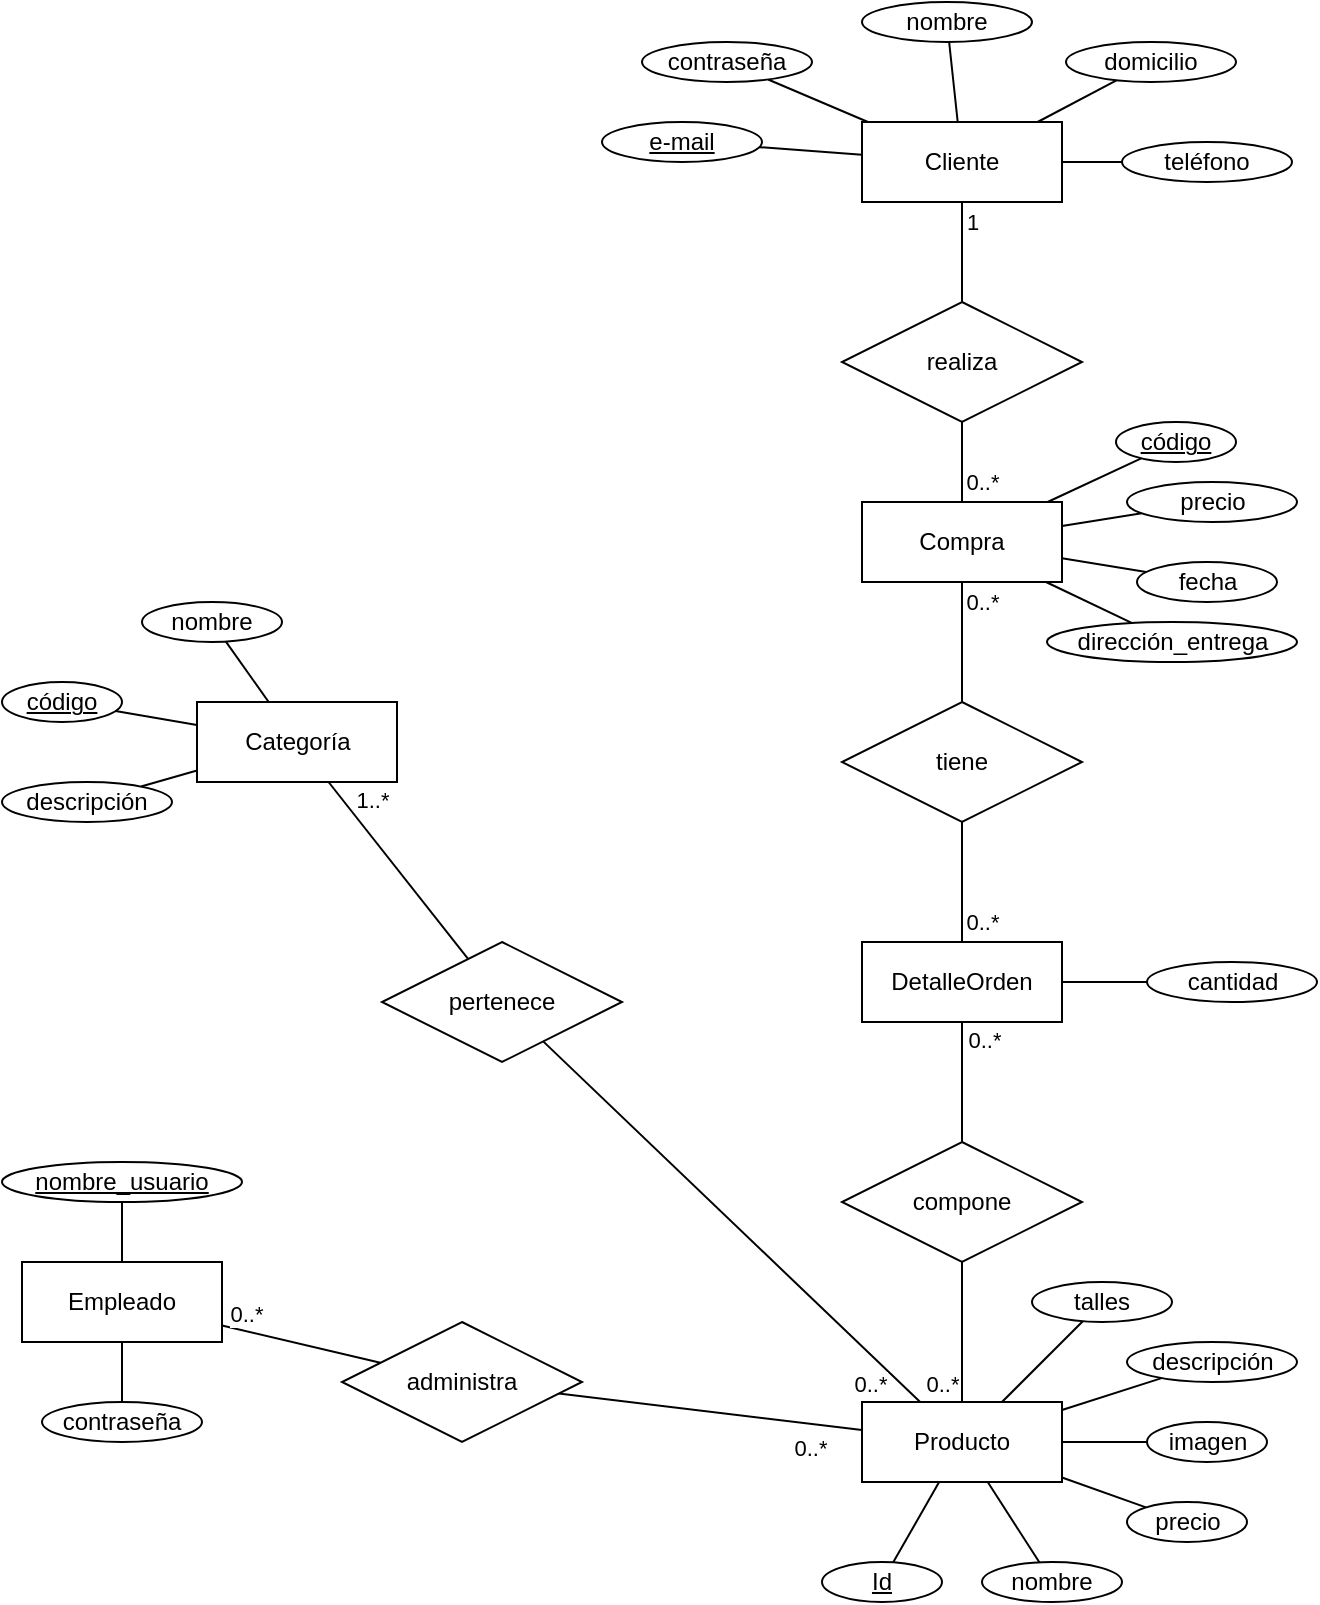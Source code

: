 <mxfile version="20.8.16" type="device"><diagram name="Página-1" id="z3A5JaBO9rYCEGJh1Tl1"><mxGraphModel dx="880" dy="1370" grid="1" gridSize="10" guides="1" tooltips="1" connect="1" arrows="1" fold="1" page="1" pageScale="1" pageWidth="1169" pageHeight="827" math="0" shadow="0"><root><mxCell id="0"/><mxCell id="1" parent="0"/><mxCell id="1HwWXAAX1jbUiVerOmUt-3" style="rounded=0;orthogonalLoop=1;jettySize=auto;html=1;endArrow=none;endFill=0;" parent="1" source="1HwWXAAX1jbUiVerOmUt-1" target="1HwWXAAX1jbUiVerOmUt-2" edge="1"><mxGeometry relative="1" as="geometry"/></mxCell><mxCell id="1HwWXAAX1jbUiVerOmUt-5" style="edgeStyle=none;rounded=0;orthogonalLoop=1;jettySize=auto;html=1;endArrow=none;endFill=0;" parent="1" source="1HwWXAAX1jbUiVerOmUt-1" target="1HwWXAAX1jbUiVerOmUt-4" edge="1"><mxGeometry relative="1" as="geometry"/></mxCell><mxCell id="1HwWXAAX1jbUiVerOmUt-7" style="edgeStyle=none;rounded=0;orthogonalLoop=1;jettySize=auto;html=1;endArrow=none;endFill=0;" parent="1" source="1HwWXAAX1jbUiVerOmUt-1" target="1HwWXAAX1jbUiVerOmUt-6" edge="1"><mxGeometry relative="1" as="geometry"/></mxCell><mxCell id="1HwWXAAX1jbUiVerOmUt-9" style="edgeStyle=none;rounded=0;orthogonalLoop=1;jettySize=auto;html=1;endArrow=none;endFill=0;" parent="1" source="1HwWXAAX1jbUiVerOmUt-1" target="1HwWXAAX1jbUiVerOmUt-8" edge="1"><mxGeometry relative="1" as="geometry"><mxPoint x="590" y="286.207" as="sourcePoint"/></mxGeometry></mxCell><mxCell id="1HwWXAAX1jbUiVerOmUt-11" style="edgeStyle=none;rounded=0;orthogonalLoop=1;jettySize=auto;html=1;endArrow=none;endFill=0;" parent="1" source="1HwWXAAX1jbUiVerOmUt-1" target="1HwWXAAX1jbUiVerOmUt-10" edge="1"><mxGeometry relative="1" as="geometry"><mxPoint x="590" y="300" as="sourcePoint"/></mxGeometry></mxCell><mxCell id="ZOINJwbiHAFRs6BYiB_9-16" style="edgeStyle=none;rounded=0;orthogonalLoop=1;jettySize=auto;html=1;endArrow=none;endFill=0;" parent="1" source="1HwWXAAX1jbUiVerOmUt-1" target="ZOINJwbiHAFRs6BYiB_9-15" edge="1"><mxGeometry relative="1" as="geometry"/></mxCell><mxCell id="1HwWXAAX1jbUiVerOmUt-1" value="Producto" style="whiteSpace=wrap;html=1;align=center;" parent="1" vertex="1"><mxGeometry x="440" y="240" width="100" height="40" as="geometry"/></mxCell><mxCell id="1HwWXAAX1jbUiVerOmUt-2" value="Id" style="ellipse;whiteSpace=wrap;html=1;align=center;fontStyle=4" parent="1" vertex="1"><mxGeometry x="420" y="320" width="60" height="20" as="geometry"/></mxCell><mxCell id="1HwWXAAX1jbUiVerOmUt-4" value="nombre" style="ellipse;whiteSpace=wrap;html=1;align=center;" parent="1" vertex="1"><mxGeometry x="500" y="320" width="70" height="20" as="geometry"/></mxCell><mxCell id="1HwWXAAX1jbUiVerOmUt-6" value="descripción" style="ellipse;whiteSpace=wrap;html=1;align=center;" parent="1" vertex="1"><mxGeometry x="572.5" y="210" width="85" height="20" as="geometry"/></mxCell><mxCell id="1HwWXAAX1jbUiVerOmUt-8" value="imagen" style="ellipse;whiteSpace=wrap;html=1;align=center;" parent="1" vertex="1"><mxGeometry x="582.5" y="250" width="60" height="20" as="geometry"/></mxCell><mxCell id="1HwWXAAX1jbUiVerOmUt-10" value="precio" style="ellipse;whiteSpace=wrap;html=1;align=center;" parent="1" vertex="1"><mxGeometry x="572.5" y="290" width="60" height="20" as="geometry"/></mxCell><mxCell id="1HwWXAAX1jbUiVerOmUt-40" style="edgeStyle=none;rounded=0;orthogonalLoop=1;jettySize=auto;html=1;endArrow=none;endFill=0;" parent="1" source="1HwWXAAX1jbUiVerOmUt-14" target="1HwWXAAX1jbUiVerOmUt-39" edge="1"><mxGeometry relative="1" as="geometry"/></mxCell><mxCell id="ZOINJwbiHAFRs6BYiB_9-3" style="rounded=0;orthogonalLoop=1;jettySize=auto;html=1;endArrow=none;endFill=0;" parent="1" source="1HwWXAAX1jbUiVerOmUt-14" target="ZOINJwbiHAFRs6BYiB_9-1" edge="1"><mxGeometry relative="1" as="geometry"/></mxCell><mxCell id="ZOINJwbiHAFRs6BYiB_9-4" style="edgeStyle=none;rounded=0;orthogonalLoop=1;jettySize=auto;html=1;endArrow=none;endFill=0;" parent="1" source="1HwWXAAX1jbUiVerOmUt-14" target="ZOINJwbiHAFRs6BYiB_9-2" edge="1"><mxGeometry relative="1" as="geometry"/></mxCell><mxCell id="1HwWXAAX1jbUiVerOmUt-14" value="Compra" style="whiteSpace=wrap;html=1;align=center;" parent="1" vertex="1"><mxGeometry x="440" y="-210" width="100" height="40" as="geometry"/></mxCell><mxCell id="1HwWXAAX1jbUiVerOmUt-16" style="edgeStyle=none;rounded=0;orthogonalLoop=1;jettySize=auto;html=1;endArrow=none;endFill=0;" parent="1" source="wb3ZQc2XkOf93rfrg2Ss-5" target="1HwWXAAX1jbUiVerOmUt-14" edge="1"><mxGeometry relative="1" as="geometry"><mxPoint x="490" y="-110" as="sourcePoint"/></mxGeometry></mxCell><mxCell id="1HwWXAAX1jbUiVerOmUt-18" value="0..*" style="edgeLabel;html=1;align=center;verticalAlign=middle;resizable=0;points=[];" parent="1HwWXAAX1jbUiVerOmUt-16" vertex="1" connectable="0"><mxGeometry x="0.683" relative="1" as="geometry"><mxPoint x="10" as="offset"/></mxGeometry></mxCell><mxCell id="1HwWXAAX1jbUiVerOmUt-17" style="edgeStyle=none;rounded=0;orthogonalLoop=1;jettySize=auto;html=1;endArrow=none;endFill=0;" parent="1" source="1HwWXAAX1jbUiVerOmUt-15" target="1HwWXAAX1jbUiVerOmUt-1" edge="1"><mxGeometry relative="1" as="geometry"/></mxCell><mxCell id="1HwWXAAX1jbUiVerOmUt-20" value="0..*" style="edgeLabel;html=1;align=center;verticalAlign=middle;resizable=0;points=[];" parent="1HwWXAAX1jbUiVerOmUt-17" vertex="1" connectable="0"><mxGeometry x="0.581" relative="1" as="geometry"><mxPoint x="-10" y="5" as="offset"/></mxGeometry></mxCell><mxCell id="wb3ZQc2XkOf93rfrg2Ss-4" style="rounded=0;orthogonalLoop=1;jettySize=auto;html=1;endArrow=none;endFill=0;" edge="1" parent="1" source="1HwWXAAX1jbUiVerOmUt-15" target="wb3ZQc2XkOf93rfrg2Ss-1"><mxGeometry relative="1" as="geometry"/></mxCell><mxCell id="wb3ZQc2XkOf93rfrg2Ss-7" value="0..*" style="edgeLabel;html=1;align=center;verticalAlign=middle;resizable=0;points=[];" vertex="1" connectable="0" parent="wb3ZQc2XkOf93rfrg2Ss-4"><mxGeometry x="0.671" y="-1" relative="1" as="geometry"><mxPoint x="10" y="-1" as="offset"/></mxGeometry></mxCell><mxCell id="1HwWXAAX1jbUiVerOmUt-15" value="compone" style="shape=rhombus;perimeter=rhombusPerimeter;whiteSpace=wrap;html=1;align=center;" parent="1" vertex="1"><mxGeometry x="430" y="110" width="120" height="60" as="geometry"/></mxCell><mxCell id="1HwWXAAX1jbUiVerOmUt-22" style="edgeStyle=none;rounded=0;orthogonalLoop=1;jettySize=auto;html=1;endArrow=none;endFill=0;" parent="1" source="1HwWXAAX1jbUiVerOmUt-21" target="1HwWXAAX1jbUiVerOmUt-14" edge="1"><mxGeometry relative="1" as="geometry"/></mxCell><mxCell id="1HwWXAAX1jbUiVerOmUt-21" value="código" style="ellipse;whiteSpace=wrap;html=1;align=center;fontStyle=4" parent="1" vertex="1"><mxGeometry x="567" y="-250" width="60" height="20" as="geometry"/></mxCell><mxCell id="1HwWXAAX1jbUiVerOmUt-34" style="edgeStyle=none;rounded=0;orthogonalLoop=1;jettySize=auto;html=1;endArrow=none;endFill=0;" parent="1" source="1HwWXAAX1jbUiVerOmUt-23" target="1HwWXAAX1jbUiVerOmUt-33" edge="1"><mxGeometry relative="1" as="geometry"/></mxCell><mxCell id="1HwWXAAX1jbUiVerOmUt-36" style="edgeStyle=none;rounded=0;orthogonalLoop=1;jettySize=auto;html=1;endArrow=none;endFill=0;" parent="1" source="1HwWXAAX1jbUiVerOmUt-23" target="1HwWXAAX1jbUiVerOmUt-35" edge="1"><mxGeometry relative="1" as="geometry"/></mxCell><mxCell id="1HwWXAAX1jbUiVerOmUt-38" style="edgeStyle=none;rounded=0;orthogonalLoop=1;jettySize=auto;html=1;endArrow=none;endFill=0;" parent="1" source="1HwWXAAX1jbUiVerOmUt-23" target="1HwWXAAX1jbUiVerOmUt-37" edge="1"><mxGeometry relative="1" as="geometry"/></mxCell><mxCell id="1HwWXAAX1jbUiVerOmUt-42" style="edgeStyle=none;rounded=0;orthogonalLoop=1;jettySize=auto;html=1;endArrow=none;endFill=0;" parent="1" source="1HwWXAAX1jbUiVerOmUt-23" target="1HwWXAAX1jbUiVerOmUt-41" edge="1"><mxGeometry relative="1" as="geometry"/></mxCell><mxCell id="1HwWXAAX1jbUiVerOmUt-23" value="Cliente" style="whiteSpace=wrap;html=1;align=center;" parent="1" vertex="1"><mxGeometry x="440" y="-400" width="100" height="40" as="geometry"/></mxCell><mxCell id="1HwWXAAX1jbUiVerOmUt-25" style="edgeStyle=none;rounded=0;orthogonalLoop=1;jettySize=auto;html=1;endArrow=none;endFill=0;" parent="1" source="1HwWXAAX1jbUiVerOmUt-24" target="1HwWXAAX1jbUiVerOmUt-14" edge="1"><mxGeometry relative="1" as="geometry"/></mxCell><mxCell id="1HwWXAAX1jbUiVerOmUt-27" value="0..*" style="edgeLabel;html=1;align=center;verticalAlign=middle;resizable=0;points=[];" parent="1HwWXAAX1jbUiVerOmUt-25" vertex="1" connectable="0"><mxGeometry x="0.753" y="1" relative="1" as="geometry"><mxPoint x="9" y="-5" as="offset"/></mxGeometry></mxCell><mxCell id="1HwWXAAX1jbUiVerOmUt-26" style="edgeStyle=none;rounded=0;orthogonalLoop=1;jettySize=auto;html=1;endArrow=none;endFill=0;" parent="1" source="1HwWXAAX1jbUiVerOmUt-24" target="1HwWXAAX1jbUiVerOmUt-23" edge="1"><mxGeometry relative="1" as="geometry"/></mxCell><mxCell id="1HwWXAAX1jbUiVerOmUt-28" value="1" style="edgeLabel;html=1;align=center;verticalAlign=middle;resizable=0;points=[];" parent="1HwWXAAX1jbUiVerOmUt-26" vertex="1" connectable="0"><mxGeometry x="0.342" y="-4" relative="1" as="geometry"><mxPoint x="1" y="-7" as="offset"/></mxGeometry></mxCell><mxCell id="1HwWXAAX1jbUiVerOmUt-24" value="realiza" style="shape=rhombus;perimeter=rhombusPerimeter;whiteSpace=wrap;html=1;align=center;" parent="1" vertex="1"><mxGeometry x="430" y="-310" width="120" height="60" as="geometry"/></mxCell><mxCell id="1HwWXAAX1jbUiVerOmUt-32" style="edgeStyle=none;rounded=0;orthogonalLoop=1;jettySize=auto;html=1;endArrow=none;endFill=0;" parent="1" source="1HwWXAAX1jbUiVerOmUt-31" target="1HwWXAAX1jbUiVerOmUt-23" edge="1"><mxGeometry relative="1" as="geometry"/></mxCell><mxCell id="1HwWXAAX1jbUiVerOmUt-31" value="e-mail" style="ellipse;whiteSpace=wrap;html=1;align=center;fontStyle=4" parent="1" vertex="1"><mxGeometry x="310" y="-400" width="80" height="20" as="geometry"/></mxCell><mxCell id="1HwWXAAX1jbUiVerOmUt-33" value="contraseña" style="ellipse;whiteSpace=wrap;html=1;align=center;fontStyle=0" parent="1" vertex="1"><mxGeometry x="330" y="-440" width="85" height="20" as="geometry"/></mxCell><mxCell id="1HwWXAAX1jbUiVerOmUt-35" value="nombre" style="ellipse;whiteSpace=wrap;html=1;align=center;fontStyle=0" parent="1" vertex="1"><mxGeometry x="440" y="-460" width="85" height="20" as="geometry"/></mxCell><mxCell id="1HwWXAAX1jbUiVerOmUt-37" value="domicilio" style="ellipse;whiteSpace=wrap;html=1;align=center;fontStyle=0" parent="1" vertex="1"><mxGeometry x="542" y="-440" width="85" height="20" as="geometry"/></mxCell><mxCell id="1HwWXAAX1jbUiVerOmUt-39" value="dirección_entrega" style="ellipse;whiteSpace=wrap;html=1;align=center;fontStyle=0" parent="1" vertex="1"><mxGeometry x="532.5" y="-150" width="125" height="20" as="geometry"/></mxCell><mxCell id="1HwWXAAX1jbUiVerOmUt-41" value="teléfono" style="ellipse;whiteSpace=wrap;html=1;align=center;fontStyle=0" parent="1" vertex="1"><mxGeometry x="570" y="-390" width="85" height="20" as="geometry"/></mxCell><mxCell id="1HwWXAAX1jbUiVerOmUt-50" style="edgeStyle=none;rounded=0;orthogonalLoop=1;jettySize=auto;html=1;endArrow=none;endFill=0;" parent="1" source="1HwWXAAX1jbUiVerOmUt-43" target="1HwWXAAX1jbUiVerOmUt-49" edge="1"><mxGeometry relative="1" as="geometry"/></mxCell><mxCell id="1HwWXAAX1jbUiVerOmUt-52" style="edgeStyle=none;rounded=0;orthogonalLoop=1;jettySize=auto;html=1;endArrow=none;endFill=0;" parent="1" source="1HwWXAAX1jbUiVerOmUt-43" target="1HwWXAAX1jbUiVerOmUt-51" edge="1"><mxGeometry relative="1" as="geometry"/></mxCell><mxCell id="1HwWXAAX1jbUiVerOmUt-43" value="Empleado" style="whiteSpace=wrap;html=1;align=center;" parent="1" vertex="1"><mxGeometry x="20" y="170" width="100" height="40" as="geometry"/></mxCell><mxCell id="1HwWXAAX1jbUiVerOmUt-45" style="edgeStyle=none;rounded=0;orthogonalLoop=1;jettySize=auto;html=1;endArrow=none;endFill=0;" parent="1" source="1HwWXAAX1jbUiVerOmUt-44" target="1HwWXAAX1jbUiVerOmUt-1" edge="1"><mxGeometry relative="1" as="geometry"/></mxCell><mxCell id="1HwWXAAX1jbUiVerOmUt-47" value="0..*" style="edgeLabel;html=1;align=center;verticalAlign=middle;resizable=0;points=[];" parent="1HwWXAAX1jbUiVerOmUt-45" vertex="1" connectable="0"><mxGeometry x="0.632" y="1" relative="1" as="geometry"><mxPoint x="2" y="13" as="offset"/></mxGeometry></mxCell><mxCell id="1HwWXAAX1jbUiVerOmUt-46" style="edgeStyle=none;rounded=0;orthogonalLoop=1;jettySize=auto;html=1;endArrow=none;endFill=0;" parent="1" source="1HwWXAAX1jbUiVerOmUt-44" target="1HwWXAAX1jbUiVerOmUt-43" edge="1"><mxGeometry relative="1" as="geometry"/></mxCell><mxCell id="1HwWXAAX1jbUiVerOmUt-48" value="0..*" style="edgeLabel;html=1;align=center;verticalAlign=middle;resizable=0;points=[];" parent="1HwWXAAX1jbUiVerOmUt-46" vertex="1" connectable="0"><mxGeometry x="0.411" y="-2" relative="1" as="geometry"><mxPoint x="-12" y="-10" as="offset"/></mxGeometry></mxCell><mxCell id="1HwWXAAX1jbUiVerOmUt-44" value="administra" style="shape=rhombus;perimeter=rhombusPerimeter;whiteSpace=wrap;html=1;align=center;" parent="1" vertex="1"><mxGeometry x="180" y="200" width="120" height="60" as="geometry"/></mxCell><mxCell id="1HwWXAAX1jbUiVerOmUt-49" value="nombre_usuario" style="ellipse;whiteSpace=wrap;html=1;align=center;fontStyle=4" parent="1" vertex="1"><mxGeometry x="10" y="120" width="120" height="20" as="geometry"/></mxCell><mxCell id="1HwWXAAX1jbUiVerOmUt-51" value="contraseña" style="ellipse;whiteSpace=wrap;html=1;align=center;fontStyle=0" parent="1" vertex="1"><mxGeometry x="30" y="240" width="80" height="20" as="geometry"/></mxCell><mxCell id="ZOINJwbiHAFRs6BYiB_9-1" value="precio" style="ellipse;whiteSpace=wrap;html=1;align=center;fontStyle=0" parent="1" vertex="1"><mxGeometry x="572.5" y="-220" width="85" height="20" as="geometry"/></mxCell><mxCell id="ZOINJwbiHAFRs6BYiB_9-2" value="fecha" style="ellipse;whiteSpace=wrap;html=1;align=center;fontStyle=0" parent="1" vertex="1"><mxGeometry x="577.5" y="-180" width="70" height="20" as="geometry"/></mxCell><mxCell id="ZOINJwbiHAFRs6BYiB_9-10" style="edgeStyle=none;rounded=0;orthogonalLoop=1;jettySize=auto;html=1;endArrow=none;endFill=0;" parent="1" source="ZOINJwbiHAFRs6BYiB_9-5" target="ZOINJwbiHAFRs6BYiB_9-9" edge="1"><mxGeometry relative="1" as="geometry"/></mxCell><mxCell id="ZOINJwbiHAFRs6BYiB_9-12" style="edgeStyle=none;rounded=0;orthogonalLoop=1;jettySize=auto;html=1;endArrow=none;endFill=0;" parent="1" source="ZOINJwbiHAFRs6BYiB_9-5" target="ZOINJwbiHAFRs6BYiB_9-11" edge="1"><mxGeometry relative="1" as="geometry"/></mxCell><mxCell id="ZOINJwbiHAFRs6BYiB_9-14" style="edgeStyle=none;rounded=0;orthogonalLoop=1;jettySize=auto;html=1;endArrow=none;endFill=0;" parent="1" source="ZOINJwbiHAFRs6BYiB_9-5" target="ZOINJwbiHAFRs6BYiB_9-13" edge="1"><mxGeometry relative="1" as="geometry"/></mxCell><mxCell id="ZOINJwbiHAFRs6BYiB_9-5" value="Categoría" style="whiteSpace=wrap;html=1;align=center;" parent="1" vertex="1"><mxGeometry x="107.5" y="-110" width="100" height="40" as="geometry"/></mxCell><mxCell id="ZOINJwbiHAFRs6BYiB_9-7" style="edgeStyle=none;rounded=0;orthogonalLoop=1;jettySize=auto;html=1;endArrow=none;endFill=0;" parent="1" source="ZOINJwbiHAFRs6BYiB_9-6" target="ZOINJwbiHAFRs6BYiB_9-5" edge="1"><mxGeometry relative="1" as="geometry"/></mxCell><mxCell id="ZOINJwbiHAFRs6BYiB_9-18" value="1..*" style="edgeLabel;html=1;align=center;verticalAlign=middle;resizable=0;points=[];" parent="ZOINJwbiHAFRs6BYiB_9-7" vertex="1" connectable="0"><mxGeometry x="0.74" y="-4" relative="1" as="geometry"><mxPoint x="9" as="offset"/></mxGeometry></mxCell><mxCell id="ZOINJwbiHAFRs6BYiB_9-8" style="edgeStyle=none;rounded=0;orthogonalLoop=1;jettySize=auto;html=1;endArrow=none;endFill=0;" parent="1" source="ZOINJwbiHAFRs6BYiB_9-6" target="1HwWXAAX1jbUiVerOmUt-1" edge="1"><mxGeometry relative="1" as="geometry"/></mxCell><mxCell id="ZOINJwbiHAFRs6BYiB_9-19" value="0..*" style="edgeLabel;html=1;align=center;verticalAlign=middle;resizable=0;points=[];" parent="ZOINJwbiHAFRs6BYiB_9-8" vertex="1" connectable="0"><mxGeometry x="0.88" y="-2" relative="1" as="geometry"><mxPoint x="-13" as="offset"/></mxGeometry></mxCell><mxCell id="ZOINJwbiHAFRs6BYiB_9-6" value="pertenece" style="shape=rhombus;perimeter=rhombusPerimeter;whiteSpace=wrap;html=1;align=center;" parent="1" vertex="1"><mxGeometry x="200" y="10" width="120" height="60" as="geometry"/></mxCell><mxCell id="ZOINJwbiHAFRs6BYiB_9-9" value="código" style="ellipse;whiteSpace=wrap;html=1;align=center;fontStyle=4" parent="1" vertex="1"><mxGeometry x="10" y="-120" width="60" height="20" as="geometry"/></mxCell><mxCell id="ZOINJwbiHAFRs6BYiB_9-11" value="nombre" style="ellipse;whiteSpace=wrap;html=1;align=center;" parent="1" vertex="1"><mxGeometry x="80" y="-160" width="70" height="20" as="geometry"/></mxCell><mxCell id="ZOINJwbiHAFRs6BYiB_9-13" value="descripción" style="ellipse;whiteSpace=wrap;html=1;align=center;" parent="1" vertex="1"><mxGeometry x="10" y="-70" width="85" height="20" as="geometry"/></mxCell><mxCell id="ZOINJwbiHAFRs6BYiB_9-15" value="talles" style="ellipse;whiteSpace=wrap;html=1;align=center;" parent="1" vertex="1"><mxGeometry x="525" y="180" width="70" height="20" as="geometry"/></mxCell><mxCell id="wb3ZQc2XkOf93rfrg2Ss-3" style="rounded=0;orthogonalLoop=1;jettySize=auto;html=1;endArrow=none;endFill=0;" edge="1" parent="1" source="wb3ZQc2XkOf93rfrg2Ss-1" target="wb3ZQc2XkOf93rfrg2Ss-2"><mxGeometry relative="1" as="geometry"/></mxCell><mxCell id="wb3ZQc2XkOf93rfrg2Ss-6" style="rounded=0;orthogonalLoop=1;jettySize=auto;html=1;endArrow=none;endFill=0;" edge="1" parent="1" source="wb3ZQc2XkOf93rfrg2Ss-1" target="wb3ZQc2XkOf93rfrg2Ss-5"><mxGeometry relative="1" as="geometry"/></mxCell><mxCell id="wb3ZQc2XkOf93rfrg2Ss-8" value="0..*" style="edgeLabel;html=1;align=center;verticalAlign=middle;resizable=0;points=[];" vertex="1" connectable="0" parent="wb3ZQc2XkOf93rfrg2Ss-6"><mxGeometry x="-0.358" y="-2" relative="1" as="geometry"><mxPoint x="8" y="9" as="offset"/></mxGeometry></mxCell><mxCell id="wb3ZQc2XkOf93rfrg2Ss-1" value="DetalleOrden" style="whiteSpace=wrap;html=1;align=center;" vertex="1" parent="1"><mxGeometry x="440" y="10" width="100" height="40" as="geometry"/></mxCell><mxCell id="wb3ZQc2XkOf93rfrg2Ss-2" value="cantidad" style="ellipse;whiteSpace=wrap;html=1;align=center;fontStyle=0" vertex="1" parent="1"><mxGeometry x="582.5" y="20" width="85" height="20" as="geometry"/></mxCell><mxCell id="wb3ZQc2XkOf93rfrg2Ss-5" value="tiene" style="shape=rhombus;perimeter=rhombusPerimeter;whiteSpace=wrap;html=1;align=center;" vertex="1" parent="1"><mxGeometry x="430" y="-110" width="120" height="60" as="geometry"/></mxCell></root></mxGraphModel></diagram></mxfile>